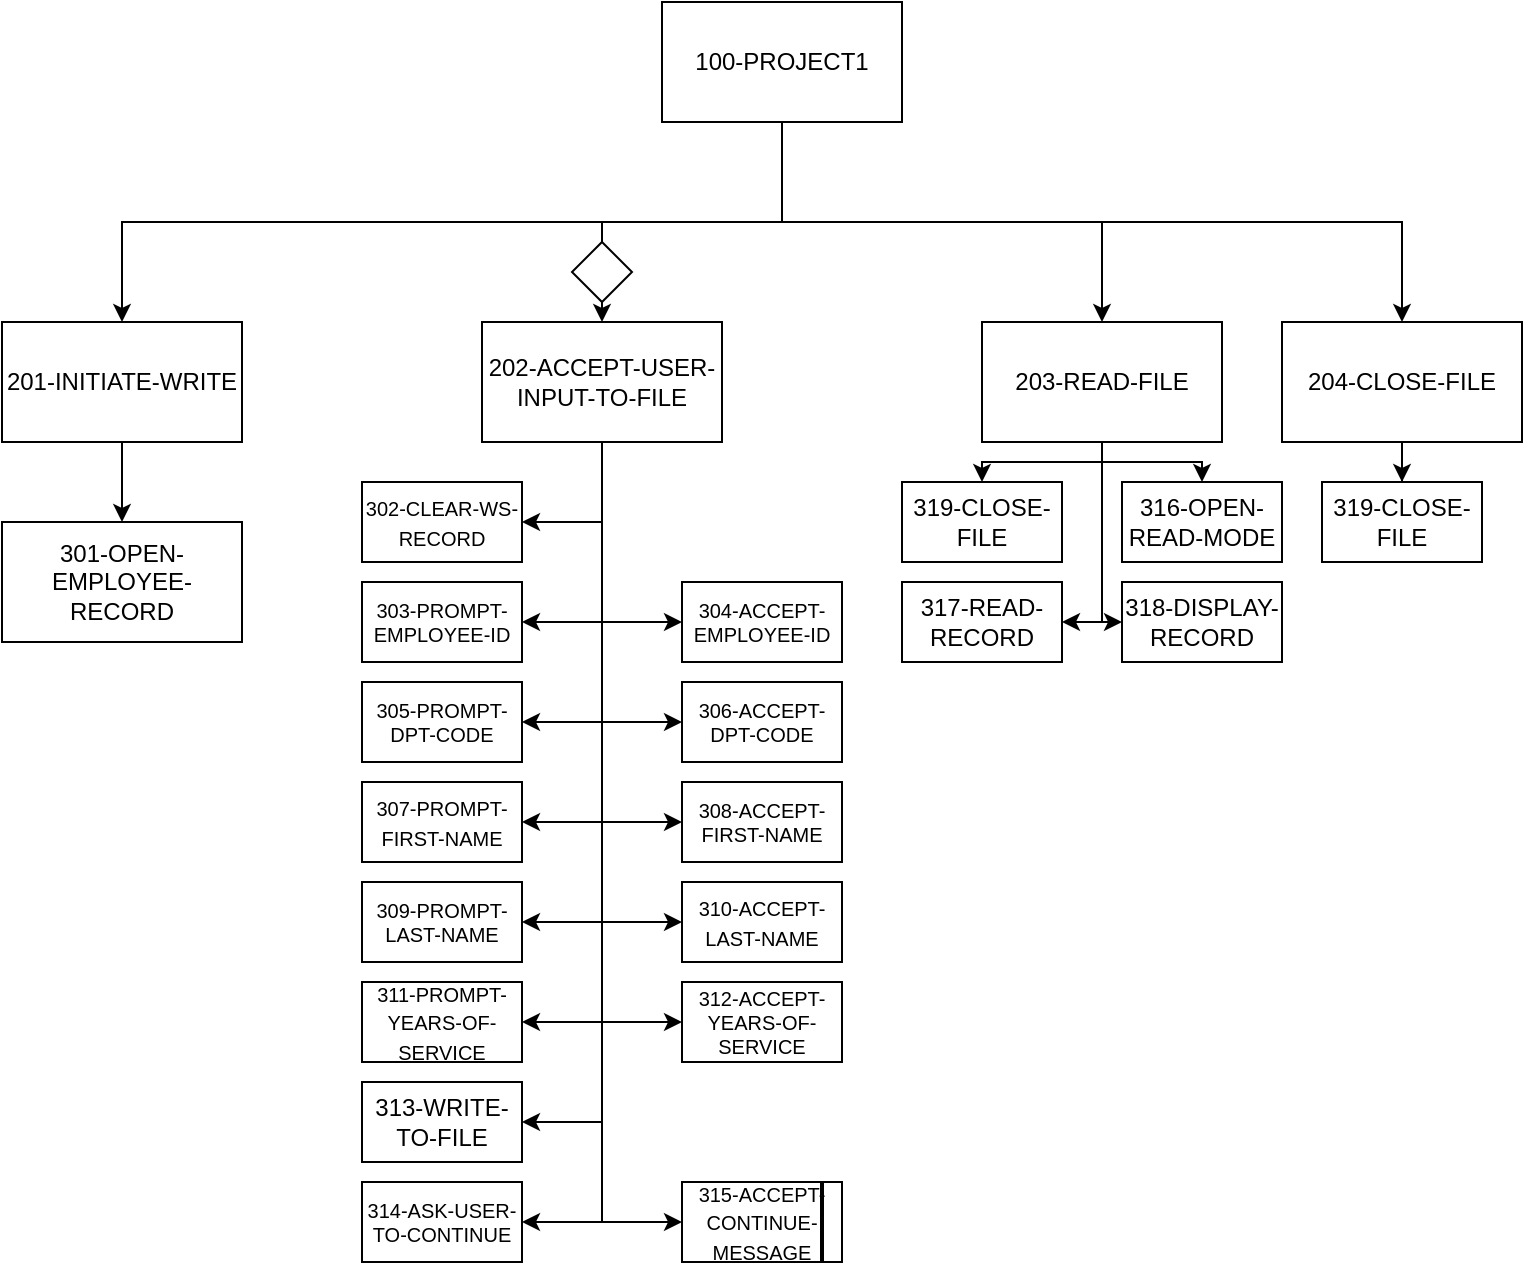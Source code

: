 <mxfile version="24.5.2" type="device">
  <diagram name="Page-1" id="XrtXCUedXIP9A3AyOKXX">
    <mxGraphModel dx="1434" dy="746" grid="1" gridSize="10" guides="1" tooltips="1" connect="1" arrows="1" fold="1" page="1" pageScale="1" pageWidth="850" pageHeight="1100" math="0" shadow="0">
      <root>
        <mxCell id="0" />
        <mxCell id="1" parent="0" />
        <mxCell id="_I_wczzqERW5QcDv1Pkj-52" style="edgeStyle=orthogonalEdgeStyle;rounded=0;orthogonalLoop=1;jettySize=auto;html=1;" parent="1" source="_I_wczzqERW5QcDv1Pkj-1" target="_I_wczzqERW5QcDv1Pkj-5" edge="1">
          <mxGeometry relative="1" as="geometry" />
        </mxCell>
        <mxCell id="-cnJ-NVP_O2JqnBUzbHF-6" style="edgeStyle=orthogonalEdgeStyle;rounded=0;orthogonalLoop=1;jettySize=auto;html=1;" edge="1" parent="1" source="_I_wczzqERW5QcDv1Pkj-1" target="_I_wczzqERW5QcDv1Pkj-7">
          <mxGeometry relative="1" as="geometry">
            <Array as="points">
              <mxPoint x="440" y="190" />
              <mxPoint x="600" y="190" />
            </Array>
          </mxGeometry>
        </mxCell>
        <mxCell id="-cnJ-NVP_O2JqnBUzbHF-8" style="edgeStyle=orthogonalEdgeStyle;rounded=0;orthogonalLoop=1;jettySize=auto;html=1;" edge="1" parent="1" source="_I_wczzqERW5QcDv1Pkj-1" target="-cnJ-NVP_O2JqnBUzbHF-7">
          <mxGeometry relative="1" as="geometry">
            <Array as="points">
              <mxPoint x="440" y="190" />
              <mxPoint x="750" y="190" />
            </Array>
          </mxGeometry>
        </mxCell>
        <mxCell id="-cnJ-NVP_O2JqnBUzbHF-10" style="edgeStyle=orthogonalEdgeStyle;rounded=0;orthogonalLoop=1;jettySize=auto;html=1;entryX=0.5;entryY=0;entryDx=0;entryDy=0;" edge="1" parent="1" source="_I_wczzqERW5QcDv1Pkj-1" target="_I_wczzqERW5QcDv1Pkj-3">
          <mxGeometry relative="1" as="geometry">
            <Array as="points">
              <mxPoint x="440" y="190" />
              <mxPoint x="110" y="190" />
            </Array>
          </mxGeometry>
        </mxCell>
        <mxCell id="_I_wczzqERW5QcDv1Pkj-1" value="100-PROJECT1" style="whiteSpace=wrap;html=1;" parent="1" vertex="1">
          <mxGeometry x="380" y="80" width="120" height="60" as="geometry" />
        </mxCell>
        <mxCell id="_I_wczzqERW5QcDv1Pkj-55" value="" style="edgeStyle=orthogonalEdgeStyle;rounded=0;orthogonalLoop=1;jettySize=auto;html=1;" parent="1" source="_I_wczzqERW5QcDv1Pkj-3" target="_I_wczzqERW5QcDv1Pkj-54" edge="1">
          <mxGeometry relative="1" as="geometry" />
        </mxCell>
        <mxCell id="_I_wczzqERW5QcDv1Pkj-3" value="201-INITIATE-WRITE" style="whiteSpace=wrap;html=1;" parent="1" vertex="1">
          <mxGeometry x="50" y="240" width="120" height="60" as="geometry" />
        </mxCell>
        <mxCell id="_I_wczzqERW5QcDv1Pkj-44" style="edgeStyle=orthogonalEdgeStyle;rounded=0;orthogonalLoop=1;jettySize=auto;html=1;entryX=1;entryY=0.5;entryDx=0;entryDy=0;" parent="1" source="_I_wczzqERW5QcDv1Pkj-5" target="_I_wczzqERW5QcDv1Pkj-13" edge="1">
          <mxGeometry relative="1" as="geometry" />
        </mxCell>
        <mxCell id="_I_wczzqERW5QcDv1Pkj-45" style="edgeStyle=orthogonalEdgeStyle;rounded=0;orthogonalLoop=1;jettySize=auto;html=1;entryX=0;entryY=0.5;entryDx=0;entryDy=0;" parent="1" source="_I_wczzqERW5QcDv1Pkj-5" target="_I_wczzqERW5QcDv1Pkj-15" edge="1">
          <mxGeometry relative="1" as="geometry" />
        </mxCell>
        <mxCell id="_I_wczzqERW5QcDv1Pkj-46" style="edgeStyle=orthogonalEdgeStyle;rounded=0;orthogonalLoop=1;jettySize=auto;html=1;entryX=1;entryY=0.5;entryDx=0;entryDy=0;" parent="1" source="_I_wczzqERW5QcDv1Pkj-5" target="_I_wczzqERW5QcDv1Pkj-17" edge="1">
          <mxGeometry relative="1" as="geometry" />
        </mxCell>
        <mxCell id="_I_wczzqERW5QcDv1Pkj-47" style="edgeStyle=orthogonalEdgeStyle;rounded=0;orthogonalLoop=1;jettySize=auto;html=1;entryX=0;entryY=0.5;entryDx=0;entryDy=0;" parent="1" source="_I_wczzqERW5QcDv1Pkj-5" target="_I_wczzqERW5QcDv1Pkj-27" edge="1">
          <mxGeometry relative="1" as="geometry" />
        </mxCell>
        <mxCell id="_I_wczzqERW5QcDv1Pkj-48" style="edgeStyle=orthogonalEdgeStyle;rounded=0;orthogonalLoop=1;jettySize=auto;html=1;entryX=1;entryY=0.5;entryDx=0;entryDy=0;" parent="1" source="_I_wczzqERW5QcDv1Pkj-5" target="_I_wczzqERW5QcDv1Pkj-25" edge="1">
          <mxGeometry relative="1" as="geometry" />
        </mxCell>
        <mxCell id="_I_wczzqERW5QcDv1Pkj-49" style="edgeStyle=orthogonalEdgeStyle;rounded=0;orthogonalLoop=1;jettySize=auto;html=1;entryX=0;entryY=0.5;entryDx=0;entryDy=0;" parent="1" source="_I_wczzqERW5QcDv1Pkj-5" target="_I_wczzqERW5QcDv1Pkj-31" edge="1">
          <mxGeometry relative="1" as="geometry" />
        </mxCell>
        <mxCell id="_I_wczzqERW5QcDv1Pkj-50" style="edgeStyle=orthogonalEdgeStyle;rounded=0;orthogonalLoop=1;jettySize=auto;html=1;entryX=1;entryY=0.5;entryDx=0;entryDy=0;" parent="1" source="_I_wczzqERW5QcDv1Pkj-5" target="_I_wczzqERW5QcDv1Pkj-32" edge="1">
          <mxGeometry relative="1" as="geometry" />
        </mxCell>
        <mxCell id="_I_wczzqERW5QcDv1Pkj-51" style="edgeStyle=orthogonalEdgeStyle;rounded=0;orthogonalLoop=1;jettySize=auto;html=1;entryX=1;entryY=0.5;entryDx=0;entryDy=0;" parent="1" source="_I_wczzqERW5QcDv1Pkj-5" target="_I_wczzqERW5QcDv1Pkj-33" edge="1">
          <mxGeometry relative="1" as="geometry">
            <Array as="points">
              <mxPoint x="350" y="590" />
            </Array>
          </mxGeometry>
        </mxCell>
        <mxCell id="_I_wczzqERW5QcDv1Pkj-64" style="edgeStyle=orthogonalEdgeStyle;rounded=0;orthogonalLoop=1;jettySize=auto;html=1;entryX=1;entryY=0.5;entryDx=0;entryDy=0;" parent="1" source="_I_wczzqERW5QcDv1Pkj-5" target="_I_wczzqERW5QcDv1Pkj-41" edge="1">
          <mxGeometry relative="1" as="geometry" />
        </mxCell>
        <mxCell id="_I_wczzqERW5QcDv1Pkj-66" style="edgeStyle=orthogonalEdgeStyle;rounded=0;orthogonalLoop=1;jettySize=auto;html=1;entryX=0;entryY=0.5;entryDx=0;entryDy=0;" parent="1" source="_I_wczzqERW5QcDv1Pkj-5" target="_I_wczzqERW5QcDv1Pkj-65" edge="1">
          <mxGeometry relative="1" as="geometry" />
        </mxCell>
        <mxCell id="_I_wczzqERW5QcDv1Pkj-71" style="edgeStyle=orthogonalEdgeStyle;rounded=0;orthogonalLoop=1;jettySize=auto;html=1;entryX=1;entryY=0.5;entryDx=0;entryDy=0;" parent="1" source="_I_wczzqERW5QcDv1Pkj-5" target="_I_wczzqERW5QcDv1Pkj-70" edge="1">
          <mxGeometry relative="1" as="geometry" />
        </mxCell>
        <mxCell id="_I_wczzqERW5QcDv1Pkj-73" style="edgeStyle=orthogonalEdgeStyle;rounded=0;orthogonalLoop=1;jettySize=auto;html=1;entryX=1;entryY=0.5;entryDx=0;entryDy=0;" parent="1" source="_I_wczzqERW5QcDv1Pkj-5" target="_I_wczzqERW5QcDv1Pkj-72" edge="1">
          <mxGeometry relative="1" as="geometry" />
        </mxCell>
        <mxCell id="-cnJ-NVP_O2JqnBUzbHF-20" style="edgeStyle=orthogonalEdgeStyle;rounded=0;orthogonalLoop=1;jettySize=auto;html=1;entryX=0;entryY=0.5;entryDx=0;entryDy=0;" edge="1" parent="1" source="_I_wczzqERW5QcDv1Pkj-5" target="-cnJ-NVP_O2JqnBUzbHF-19">
          <mxGeometry relative="1" as="geometry" />
        </mxCell>
        <mxCell id="-cnJ-NVP_O2JqnBUzbHF-22" style="edgeStyle=orthogonalEdgeStyle;rounded=0;orthogonalLoop=1;jettySize=auto;html=1;entryX=0;entryY=0.5;entryDx=0;entryDy=0;" edge="1" parent="1" source="_I_wczzqERW5QcDv1Pkj-5" target="-cnJ-NVP_O2JqnBUzbHF-21">
          <mxGeometry relative="1" as="geometry" />
        </mxCell>
        <mxCell id="_I_wczzqERW5QcDv1Pkj-5" value="202-ACCEPT-USER-INPUT-TO-FILE" style="whiteSpace=wrap;html=1;" parent="1" vertex="1">
          <mxGeometry x="290" y="240" width="120" height="60" as="geometry" />
        </mxCell>
        <mxCell id="-cnJ-NVP_O2JqnBUzbHF-15" style="edgeStyle=orthogonalEdgeStyle;rounded=0;orthogonalLoop=1;jettySize=auto;html=1;entryX=0.5;entryY=0;entryDx=0;entryDy=0;" edge="1" parent="1" source="_I_wczzqERW5QcDv1Pkj-7" target="-cnJ-NVP_O2JqnBUzbHF-9">
          <mxGeometry relative="1" as="geometry">
            <Array as="points">
              <mxPoint x="600" y="310" />
              <mxPoint x="540" y="310" />
            </Array>
          </mxGeometry>
        </mxCell>
        <mxCell id="-cnJ-NVP_O2JqnBUzbHF-16" style="edgeStyle=orthogonalEdgeStyle;rounded=0;orthogonalLoop=1;jettySize=auto;html=1;entryX=0.5;entryY=0;entryDx=0;entryDy=0;" edge="1" parent="1" source="_I_wczzqERW5QcDv1Pkj-7" target="-cnJ-NVP_O2JqnBUzbHF-14">
          <mxGeometry relative="1" as="geometry">
            <Array as="points">
              <mxPoint x="600" y="310" />
              <mxPoint x="650" y="310" />
            </Array>
          </mxGeometry>
        </mxCell>
        <mxCell id="-cnJ-NVP_O2JqnBUzbHF-17" style="edgeStyle=orthogonalEdgeStyle;rounded=0;orthogonalLoop=1;jettySize=auto;html=1;entryX=1;entryY=0.5;entryDx=0;entryDy=0;" edge="1" parent="1" source="_I_wczzqERW5QcDv1Pkj-7" target="-cnJ-NVP_O2JqnBUzbHF-18">
          <mxGeometry relative="1" as="geometry">
            <mxPoint x="600" y="400" as="targetPoint" />
            <Array as="points">
              <mxPoint x="600" y="390" />
            </Array>
          </mxGeometry>
        </mxCell>
        <mxCell id="-cnJ-NVP_O2JqnBUzbHF-24" style="edgeStyle=orthogonalEdgeStyle;rounded=0;orthogonalLoop=1;jettySize=auto;html=1;entryX=0;entryY=0.5;entryDx=0;entryDy=0;" edge="1" parent="1" source="_I_wczzqERW5QcDv1Pkj-7" target="-cnJ-NVP_O2JqnBUzbHF-23">
          <mxGeometry relative="1" as="geometry">
            <Array as="points">
              <mxPoint x="600" y="390" />
            </Array>
          </mxGeometry>
        </mxCell>
        <mxCell id="_I_wczzqERW5QcDv1Pkj-7" value="203-READ-FILE" style="whiteSpace=wrap;html=1;" parent="1" vertex="1">
          <mxGeometry x="540" y="240" width="120" height="60" as="geometry" />
        </mxCell>
        <mxCell id="_I_wczzqERW5QcDv1Pkj-10" value="" style="edgeStyle=orthogonalEdgeStyle;rounded=0;orthogonalLoop=1;jettySize=auto;html=1;shape=link;strokeColor=none;width=101;" parent="1" source="_I_wczzqERW5QcDv1Pkj-1" edge="1">
          <mxGeometry relative="1" as="geometry">
            <mxPoint x="440" y="140" as="sourcePoint" />
            <mxPoint x="490" y="180" as="targetPoint" />
          </mxGeometry>
        </mxCell>
        <mxCell id="_I_wczzqERW5QcDv1Pkj-13" value="303-PROMPT-EMPLOYEE-ID" style="whiteSpace=wrap;html=1;fontSize=10;" parent="1" vertex="1">
          <mxGeometry x="230" y="370" width="80" height="40" as="geometry" />
        </mxCell>
        <mxCell id="_I_wczzqERW5QcDv1Pkj-15" value="304-ACCEPT-EMPLOYEE-ID" style="whiteSpace=wrap;html=1;fontSize=10;" parent="1" vertex="1">
          <mxGeometry x="390" y="370" width="80" height="40" as="geometry" />
        </mxCell>
        <mxCell id="_I_wczzqERW5QcDv1Pkj-17" value="305-PROMPT-DPT-CODE" style="whiteSpace=wrap;html=1;fontSize=10;" parent="1" vertex="1">
          <mxGeometry x="230" y="420" width="80" height="40" as="geometry" />
        </mxCell>
        <mxCell id="_I_wczzqERW5QcDv1Pkj-25" value="309-PROMPT-LAST-NAME" style="whiteSpace=wrap;html=1;fontSize=10;" parent="1" vertex="1">
          <mxGeometry x="230" y="520" width="80" height="40" as="geometry" />
        </mxCell>
        <mxCell id="_I_wczzqERW5QcDv1Pkj-27" value="306-ACCEPT-DPT-CODE" style="whiteSpace=wrap;html=1;fontSize=10;" parent="1" vertex="1">
          <mxGeometry x="390" y="420" width="80" height="40" as="geometry" />
        </mxCell>
        <mxCell id="_I_wczzqERW5QcDv1Pkj-31" value="&lt;font size=&quot;1&quot;&gt;310-ACCEPT-LAST-NAME&lt;/font&gt;" style="whiteSpace=wrap;html=1;" parent="1" vertex="1">
          <mxGeometry x="390" y="520" width="80" height="40" as="geometry" />
        </mxCell>
        <mxCell id="_I_wczzqERW5QcDv1Pkj-32" value="&lt;font style=&quot;font-size: 10px;&quot;&gt;307-PROMPT-FIRST-NAME&lt;/font&gt;" style="whiteSpace=wrap;html=1;" parent="1" vertex="1">
          <mxGeometry x="230" y="470" width="80" height="40" as="geometry" />
        </mxCell>
        <mxCell id="_I_wczzqERW5QcDv1Pkj-33" value="&lt;font style=&quot;font-size: 10px;&quot;&gt;311-PROMPT-YEARS-OF-SERVICE&lt;/font&gt;" style="whiteSpace=wrap;html=1;" parent="1" vertex="1">
          <mxGeometry x="230" y="570" width="80" height="40" as="geometry" />
        </mxCell>
        <mxCell id="_I_wczzqERW5QcDv1Pkj-41" value="314-ASK-USER-TO-CONTINUE" style="whiteSpace=wrap;html=1;fontSize=10;" parent="1" vertex="1">
          <mxGeometry x="230" y="670" width="80" height="40" as="geometry" />
        </mxCell>
        <mxCell id="_I_wczzqERW5QcDv1Pkj-53" value="" style="rhombus;whiteSpace=wrap;html=1;" parent="1" vertex="1">
          <mxGeometry x="335" y="200" width="30" height="30" as="geometry" />
        </mxCell>
        <mxCell id="_I_wczzqERW5QcDv1Pkj-54" value="301-OPEN-EMPLOYEE-RECORD" style="whiteSpace=wrap;html=1;" parent="1" vertex="1">
          <mxGeometry x="50" y="340" width="120" height="60" as="geometry" />
        </mxCell>
        <mxCell id="_I_wczzqERW5QcDv1Pkj-65" value="&lt;font style=&quot;font-size: 10px;&quot;&gt;315-ACCEPT-CONTINUE-MESSAGE&lt;/font&gt;" style="whiteSpace=wrap;html=1;" parent="1" vertex="1">
          <mxGeometry x="390" y="670" width="80" height="40" as="geometry" />
        </mxCell>
        <mxCell id="_I_wczzqERW5QcDv1Pkj-69" value="" style="edgeStyle=none;orthogonalLoop=1;jettySize=auto;html=1;rounded=0;exitX=0.875;exitY=0;exitDx=0;exitDy=0;exitPerimeter=0;entryX=0.875;entryY=1;entryDx=0;entryDy=0;entryPerimeter=0;endArrow=none;endFill=0;strokeWidth=2;" parent="1" source="_I_wczzqERW5QcDv1Pkj-65" target="_I_wczzqERW5QcDv1Pkj-65" edge="1">
          <mxGeometry width="100" relative="1" as="geometry">
            <mxPoint x="480" y="650" as="sourcePoint" />
            <mxPoint x="620" y="620" as="targetPoint" />
            <Array as="points" />
          </mxGeometry>
        </mxCell>
        <mxCell id="_I_wczzqERW5QcDv1Pkj-70" value="313-WRITE-TO-FILE" style="whiteSpace=wrap;html=1;" parent="1" vertex="1">
          <mxGeometry x="230" y="620" width="80" height="40" as="geometry" />
        </mxCell>
        <mxCell id="_I_wczzqERW5QcDv1Pkj-72" value="&lt;font style=&quot;font-size: 10px;&quot;&gt;302-CLEAR-WS-RECORD&lt;/font&gt;" style="whiteSpace=wrap;html=1;" parent="1" vertex="1">
          <mxGeometry x="230" y="320" width="80" height="40" as="geometry" />
        </mxCell>
        <mxCell id="-cnJ-NVP_O2JqnBUzbHF-13" style="edgeStyle=orthogonalEdgeStyle;rounded=0;orthogonalLoop=1;jettySize=auto;html=1;" edge="1" parent="1" source="-cnJ-NVP_O2JqnBUzbHF-7" target="-cnJ-NVP_O2JqnBUzbHF-12">
          <mxGeometry relative="1" as="geometry" />
        </mxCell>
        <mxCell id="-cnJ-NVP_O2JqnBUzbHF-7" value="204-CLOSE-FILE" style="whiteSpace=wrap;html=1;" vertex="1" parent="1">
          <mxGeometry x="690" y="240" width="120" height="60" as="geometry" />
        </mxCell>
        <mxCell id="-cnJ-NVP_O2JqnBUzbHF-9" value="319-CLOSE-FILE" style="whiteSpace=wrap;html=1;" vertex="1" parent="1">
          <mxGeometry x="500" y="320" width="80" height="40" as="geometry" />
        </mxCell>
        <mxCell id="-cnJ-NVP_O2JqnBUzbHF-12" value="319-CLOSE-FILE" style="whiteSpace=wrap;html=1;" vertex="1" parent="1">
          <mxGeometry x="710" y="320" width="80" height="40" as="geometry" />
        </mxCell>
        <mxCell id="-cnJ-NVP_O2JqnBUzbHF-14" value="316-OPEN-READ-MODE" style="whiteSpace=wrap;html=1;" vertex="1" parent="1">
          <mxGeometry x="610" y="320" width="80" height="40" as="geometry" />
        </mxCell>
        <mxCell id="-cnJ-NVP_O2JqnBUzbHF-18" value="317-READ-RECORD" style="whiteSpace=wrap;html=1;" vertex="1" parent="1">
          <mxGeometry x="500" y="370" width="80" height="40" as="geometry" />
        </mxCell>
        <mxCell id="-cnJ-NVP_O2JqnBUzbHF-19" value="308-ACCEPT-FIRST-NAME" style="whiteSpace=wrap;html=1;fontSize=10;" vertex="1" parent="1">
          <mxGeometry x="390" y="470" width="80" height="40" as="geometry" />
        </mxCell>
        <mxCell id="-cnJ-NVP_O2JqnBUzbHF-21" value="312-ACCEPT-YEARS-OF-SERVICE" style="whiteSpace=wrap;html=1;fontSize=10;" vertex="1" parent="1">
          <mxGeometry x="390" y="570" width="80" height="40" as="geometry" />
        </mxCell>
        <mxCell id="-cnJ-NVP_O2JqnBUzbHF-23" value="318-DISPLAY-RECORD" style="whiteSpace=wrap;html=1;" vertex="1" parent="1">
          <mxGeometry x="610" y="370" width="80" height="40" as="geometry" />
        </mxCell>
      </root>
    </mxGraphModel>
  </diagram>
</mxfile>
